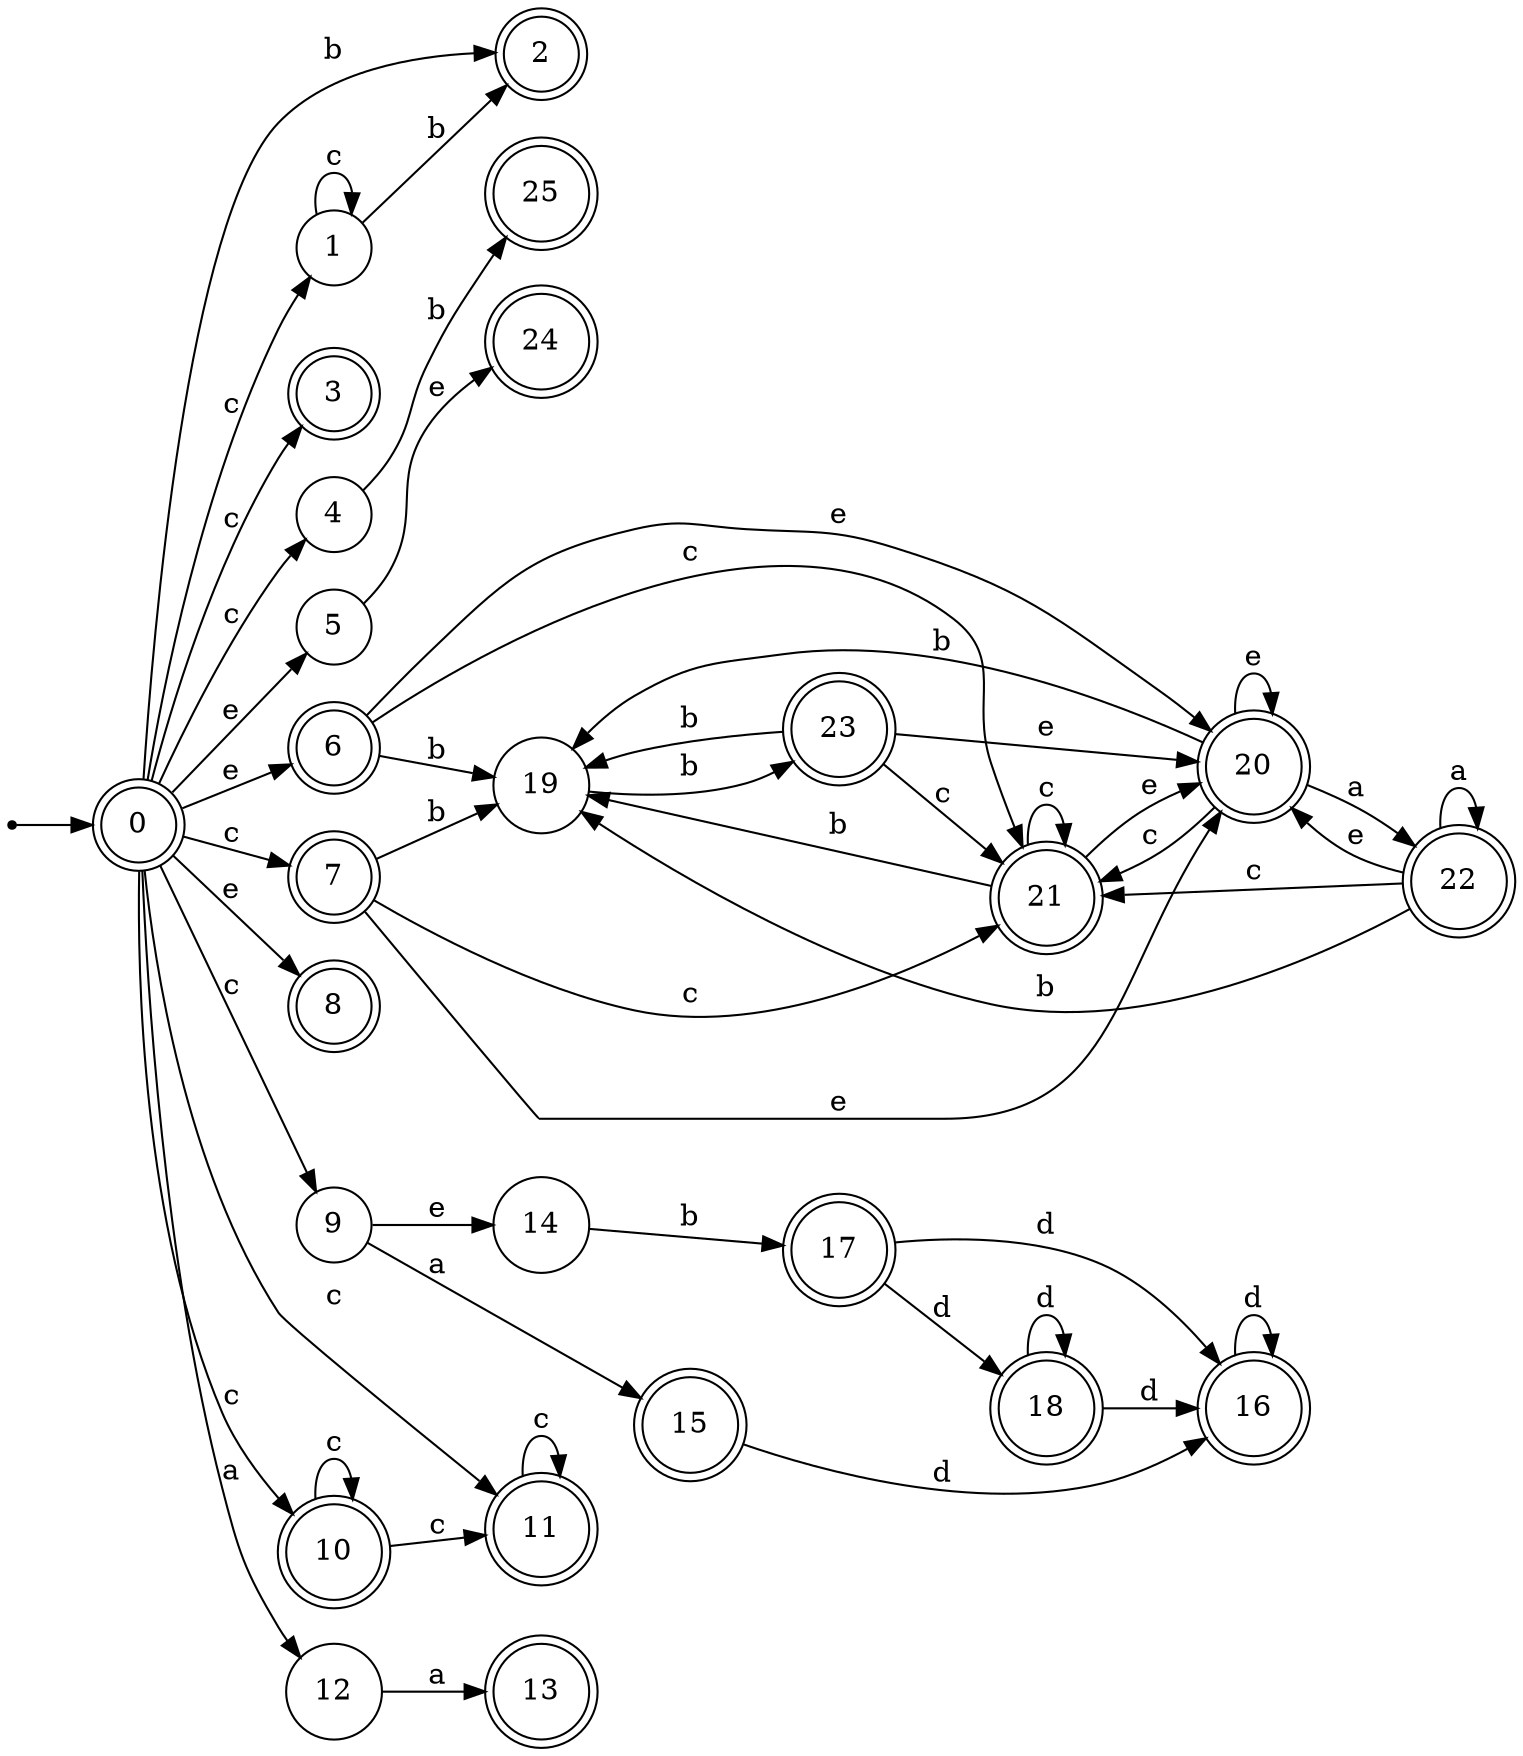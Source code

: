 digraph finite_state_machine {
rankdir=LR;
size="20,20";
node [shape = point]; "dummy0"
node [shape = doublecircle]; "0";"dummy0" -> "0";
node [shape = circle]; "1";
node [shape = doublecircle]; "2";node [shape = doublecircle]; "3";node [shape = circle]; "4";
node [shape = circle]; "5";
node [shape = doublecircle]; "6";node [shape = doublecircle]; "7";node [shape = doublecircle]; "8";node [shape = circle]; "9";
node [shape = doublecircle]; "10";node [shape = doublecircle]; "11";node [shape = circle]; "12";
node [shape = doublecircle]; "13";node [shape = circle]; "14";
node [shape = doublecircle]; "15";node [shape = doublecircle]; "16";node [shape = doublecircle]; "17";node [shape = doublecircle]; "18";node [shape = circle]; "19";
node [shape = doublecircle]; "20";node [shape = doublecircle]; "21";node [shape = doublecircle]; "22";node [shape = doublecircle]; "23";node [shape = doublecircle]; "24";node [shape = doublecircle]; "25";"0" -> "1" [label = "c"];
 "0" -> "3" [label = "c"];
 "0" -> "4" [label = "c"];
 "0" -> "7" [label = "c"];
 "0" -> "9" [label = "c"];
 "0" -> "10" [label = "c"];
 "0" -> "11" [label = "c"];
 "0" -> "2" [label = "b"];
 "0" -> "8" [label = "e"];
 "0" -> "5" [label = "e"];
 "0" -> "6" [label = "e"];
 "0" -> "12" [label = "a"];
 "12" -> "13" [label = "a"];
 "11" -> "11" [label = "c"];
 "10" -> "10" [label = "c"];
 "10" -> "11" [label = "c"];
 "9" -> "14" [label = "e"];
 "9" -> "15" [label = "a"];
 "15" -> "16" [label = "d"];
 "16" -> "16" [label = "d"];
 "14" -> "17" [label = "b"];
 "17" -> "16" [label = "d"];
 "17" -> "18" [label = "d"];
 "18" -> "16" [label = "d"];
 "18" -> "18" [label = "d"];
 "7" -> "19" [label = "b"];
 "7" -> "20" [label = "e"];
 "7" -> "21" [label = "c"];
 "21" -> "21" [label = "c"];
 "21" -> "19" [label = "b"];
 "21" -> "20" [label = "e"];
 "20" -> "20" [label = "e"];
 "20" -> "22" [label = "a"];
 "20" -> "19" [label = "b"];
 "20" -> "21" [label = "c"];
 "22" -> "22" [label = "a"];
 "22" -> "20" [label = "e"];
 "22" -> "19" [label = "b"];
 "22" -> "21" [label = "c"];
 "19" -> "23" [label = "b"];
 "23" -> "19" [label = "b"];
 "23" -> "20" [label = "e"];
 "23" -> "21" [label = "c"];
 "6" -> "19" [label = "b"];
 "6" -> "20" [label = "e"];
 "6" -> "21" [label = "c"];
 "5" -> "24" [label = "e"];
 "4" -> "25" [label = "b"];
 "1" -> "1" [label = "c"];
 "1" -> "2" [label = "b"];
 }

